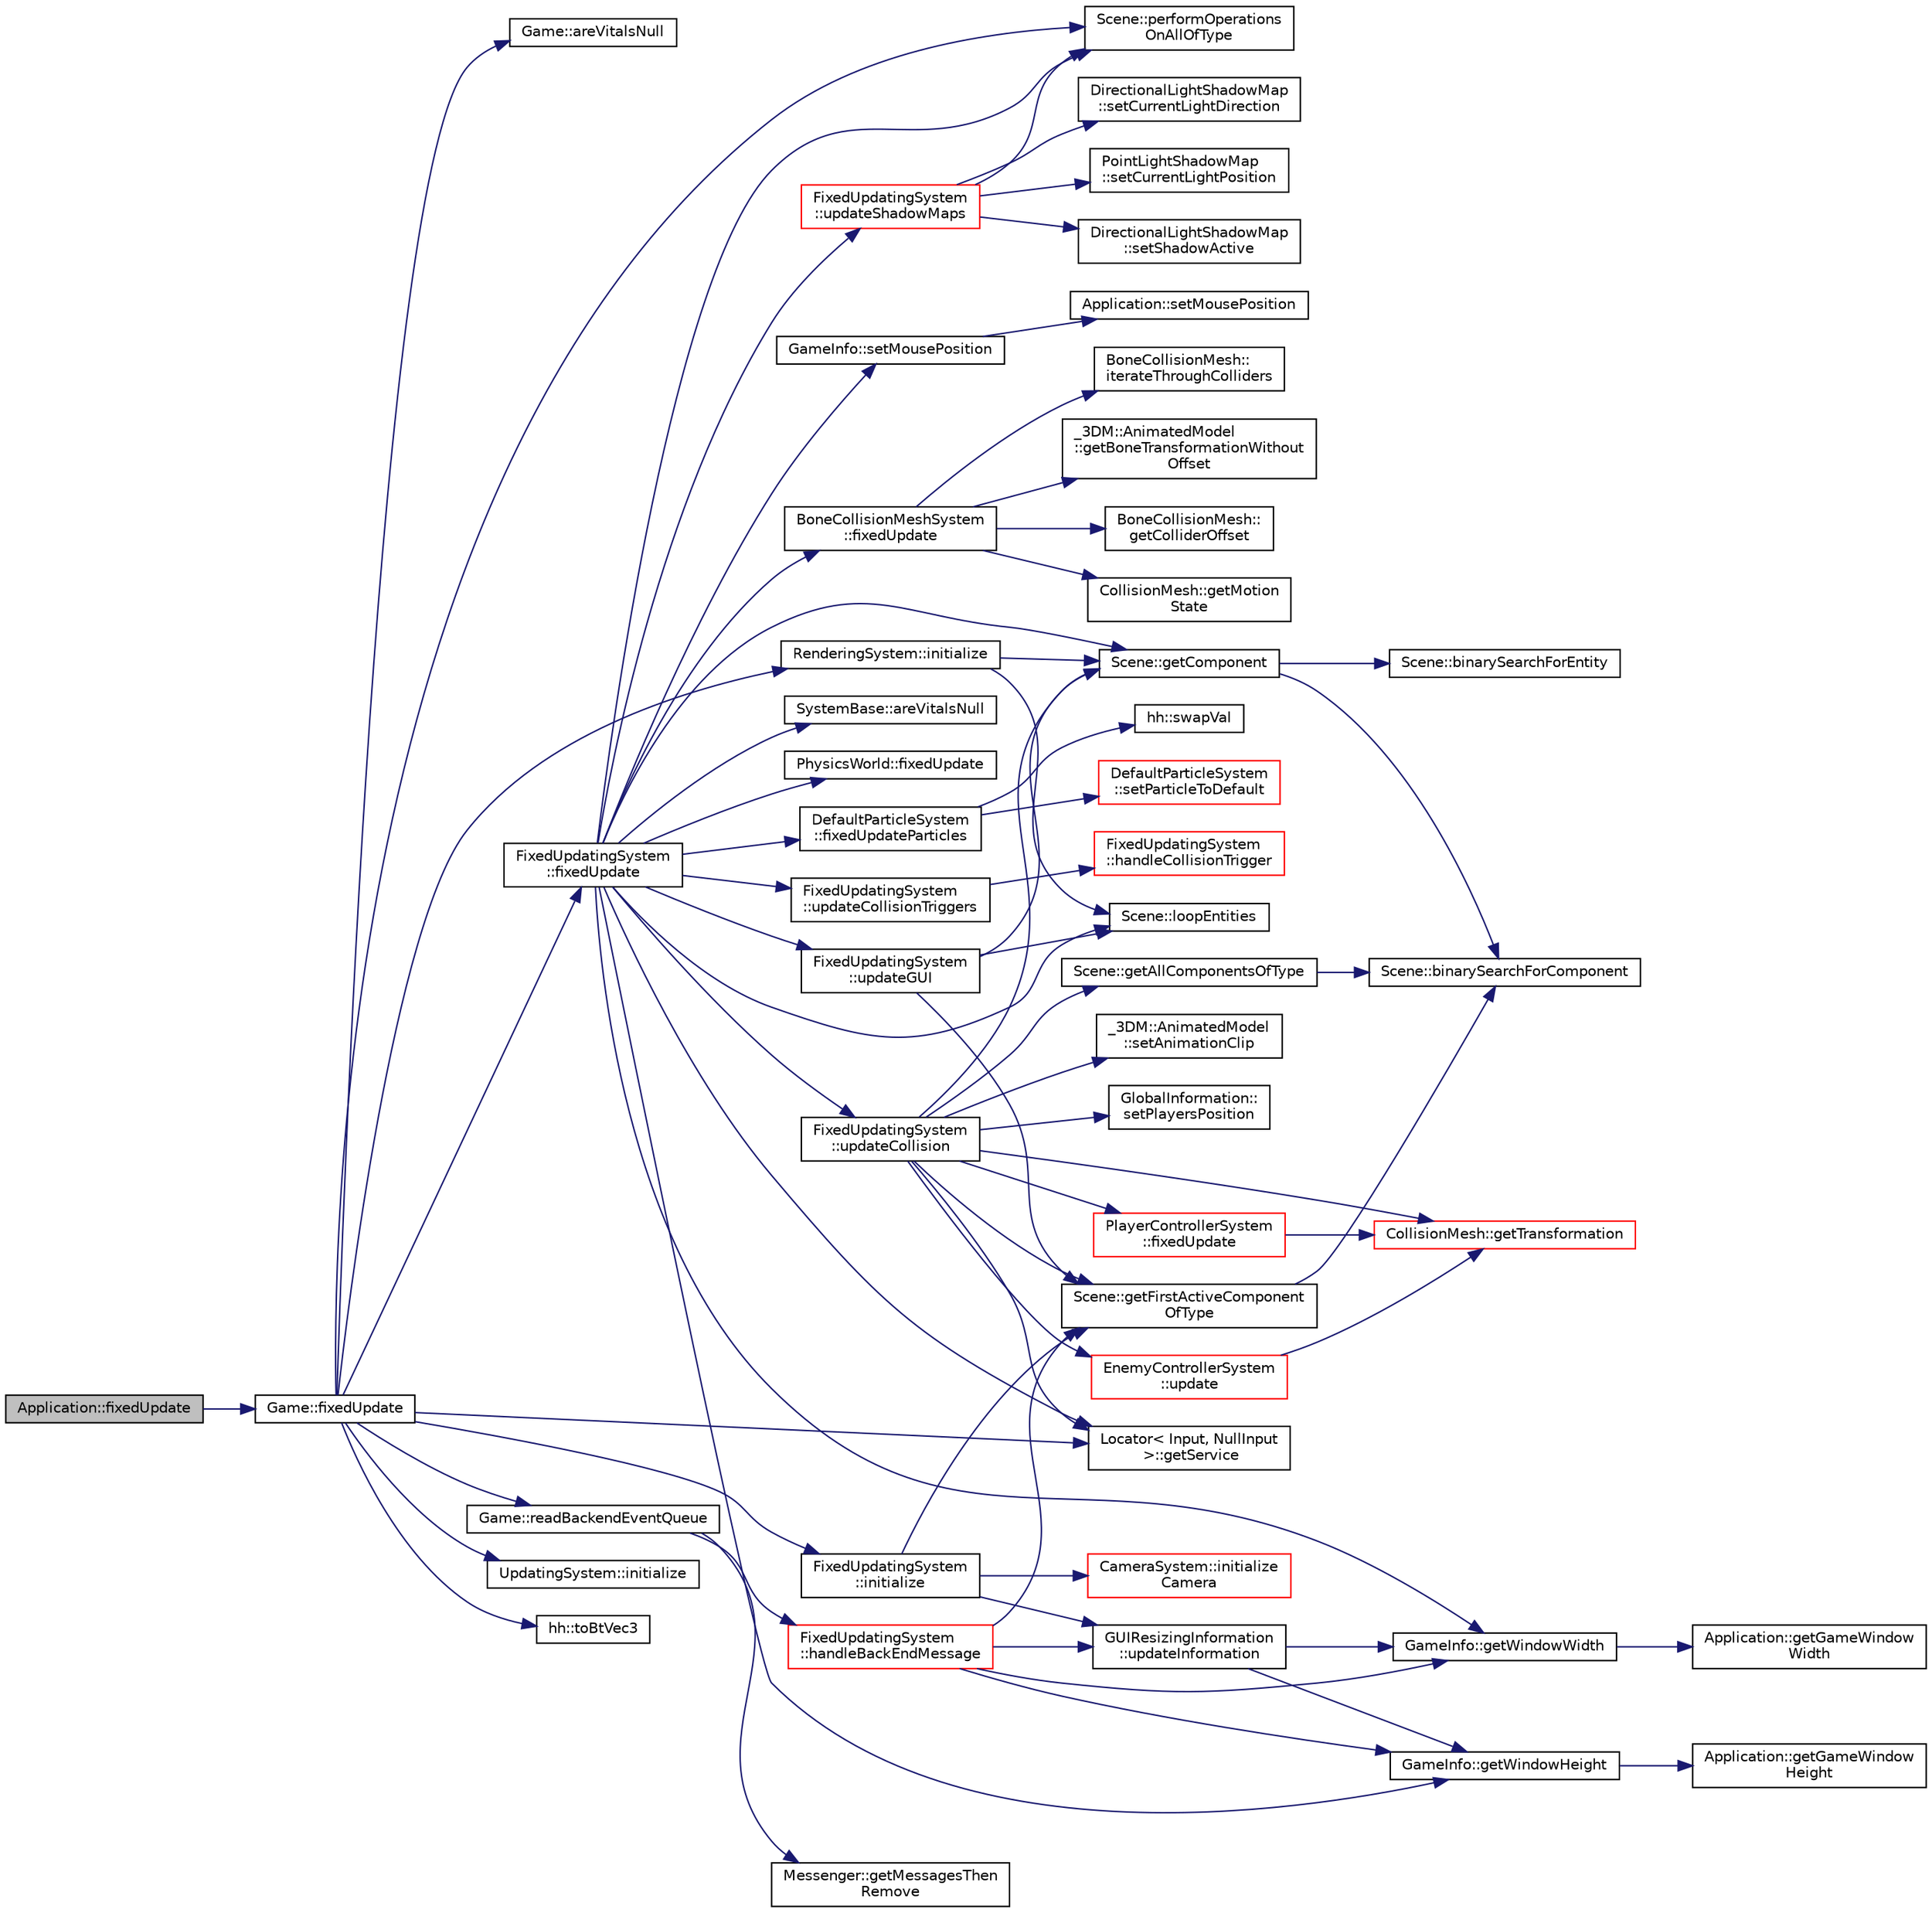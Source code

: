 digraph "Application::fixedUpdate"
{
 // INTERACTIVE_SVG=YES
 // LATEX_PDF_SIZE
  edge [fontname="Helvetica",fontsize="10",labelfontname="Helvetica",labelfontsize="10"];
  node [fontname="Helvetica",fontsize="10",shape=record];
  rankdir="LR";
  Node1 [label="Application::fixedUpdate",height=0.2,width=0.4,color="black", fillcolor="grey75", style="filled", fontcolor="black",tooltip=" "];
  Node1 -> Node2 [color="midnightblue",fontsize="10",style="solid",fontname="Helvetica"];
  Node2 [label="Game::fixedUpdate",height=0.2,width=0.4,color="black", fillcolor="white", style="filled",URL="$dd/d1f/class_game.html#a157e87f9dc147a5842ee6bdc06c95c17",tooltip=" "];
  Node2 -> Node3 [color="midnightblue",fontsize="10",style="solid",fontname="Helvetica"];
  Node3 [label="Game::areVitalsNull",height=0.2,width=0.4,color="black", fillcolor="white", style="filled",URL="$dd/d1f/class_game.html#aa4f9a0322b707a1bcdb18a2bb54210b6",tooltip="test"];
  Node2 -> Node4 [color="midnightblue",fontsize="10",style="solid",fontname="Helvetica"];
  Node4 [label="FixedUpdatingSystem\l::fixedUpdate",height=0.2,width=0.4,color="black", fillcolor="white", style="filled",URL="$d3/de8/class_fixed_updating_system.html#a3ed508813ba850baed19e86ef0429028",tooltip=" "];
  Node4 -> Node5 [color="midnightblue",fontsize="10",style="solid",fontname="Helvetica"];
  Node5 [label="SystemBase::areVitalsNull",height=0.2,width=0.4,color="black", fillcolor="white", style="filled",URL="$d2/d15/class_system_base.html#a5a3dcc196a770866b9e51e406c4d2eea",tooltip=" "];
  Node4 -> Node6 [color="midnightblue",fontsize="10",style="solid",fontname="Helvetica"];
  Node6 [label="BoneCollisionMeshSystem\l::fixedUpdate",height=0.2,width=0.4,color="black", fillcolor="white", style="filled",URL="$df/dd7/class_bone_collision_mesh_system.html#ae33b42b3badf9f280f147b1d1290b192",tooltip=" "];
  Node6 -> Node7 [color="midnightblue",fontsize="10",style="solid",fontname="Helvetica"];
  Node7 [label="_3DM::AnimatedModel\l::getBoneTransformationWithout\lOffset",height=0.2,width=0.4,color="black", fillcolor="white", style="filled",URL="$de/d92/class__3_d_m_1_1_animated_model.html#acd0123cec602ca301053cc815c8579ef",tooltip=" "];
  Node6 -> Node8 [color="midnightblue",fontsize="10",style="solid",fontname="Helvetica"];
  Node8 [label="BoneCollisionMesh::\lgetColliderOffset",height=0.2,width=0.4,color="black", fillcolor="white", style="filled",URL="$d6/d9c/class_bone_collision_mesh.html#a7e3d6ddfb59eb29322e8151e5cd3dce8",tooltip=" "];
  Node6 -> Node9 [color="midnightblue",fontsize="10",style="solid",fontname="Helvetica"];
  Node9 [label="CollisionMesh::getMotion\lState",height=0.2,width=0.4,color="black", fillcolor="white", style="filled",URL="$d4/daa/class_collision_mesh.html#a02928b344526cfd34cea642f92c020e3",tooltip=" "];
  Node6 -> Node10 [color="midnightblue",fontsize="10",style="solid",fontname="Helvetica"];
  Node10 [label="BoneCollisionMesh::\literateThroughColliders",height=0.2,width=0.4,color="black", fillcolor="white", style="filled",URL="$d6/d9c/class_bone_collision_mesh.html#ab02a5fde4d91ea0abe81cd5591bf7383",tooltip=" "];
  Node4 -> Node11 [color="midnightblue",fontsize="10",style="solid",fontname="Helvetica"];
  Node11 [label="PhysicsWorld::fixedUpdate",height=0.2,width=0.4,color="black", fillcolor="white", style="filled",URL="$d5/d44/class_physics_world.html#a99149be253258846792b56f389daf38f",tooltip=" "];
  Node4 -> Node12 [color="midnightblue",fontsize="10",style="solid",fontname="Helvetica"];
  Node12 [label="DefaultParticleSystem\l::fixedUpdateParticles",height=0.2,width=0.4,color="black", fillcolor="white", style="filled",URL="$df/d86/class_default_particle_system.html#abca98ebc32ceaa0a7239b8c662bd5838",tooltip=" "];
  Node12 -> Node13 [color="midnightblue",fontsize="10",style="solid",fontname="Helvetica"];
  Node13 [label="DefaultParticleSystem\l::setParticleToDefault",height=0.2,width=0.4,color="red", fillcolor="white", style="filled",URL="$df/d86/class_default_particle_system.html#a98735c289a8e3ca8f681b897a83f81bd",tooltip=" "];
  Node12 -> Node15 [color="midnightblue",fontsize="10",style="solid",fontname="Helvetica"];
  Node15 [label="hh::swapVal",height=0.2,width=0.4,color="black", fillcolor="white", style="filled",URL="$d7/dd1/namespacehh.html#a2e3a10a982e697caaecbe192184d35c1",tooltip=" "];
  Node4 -> Node16 [color="midnightblue",fontsize="10",style="solid",fontname="Helvetica"];
  Node16 [label="Scene::getComponent",height=0.2,width=0.4,color="black", fillcolor="white", style="filled",URL="$d6/db5/class_scene.html#a65d6f6cd75b250c657d5d4a267c4b245",tooltip=" "];
  Node16 -> Node17 [color="midnightblue",fontsize="10",style="solid",fontname="Helvetica"];
  Node17 [label="Scene::binarySearchForComponent",height=0.2,width=0.4,color="black", fillcolor="white", style="filled",URL="$d6/db5/class_scene.html#af06ab78544ec997fd8e480762b2cc40a",tooltip=" "];
  Node16 -> Node18 [color="midnightblue",fontsize="10",style="solid",fontname="Helvetica"];
  Node18 [label="Scene::binarySearchForEntity",height=0.2,width=0.4,color="black", fillcolor="white", style="filled",URL="$d6/db5/class_scene.html#a55c346bea3f04eb9d9f8476a68c2fa93",tooltip=" "];
  Node4 -> Node19 [color="midnightblue",fontsize="10",style="solid",fontname="Helvetica"];
  Node19 [label="Locator\< Input, NullInput\l \>::getService",height=0.2,width=0.4,color="black", fillcolor="white", style="filled",URL="$d2/d23/class_locator.html#a310ebd51e96b6341e25471b651afaf34",tooltip=" "];
  Node4 -> Node20 [color="midnightblue",fontsize="10",style="solid",fontname="Helvetica"];
  Node20 [label="GameInfo::getWindowHeight",height=0.2,width=0.4,color="black", fillcolor="white", style="filled",URL="$d4/d58/namespace_game_info.html#a344c7e16ac06ee1f8458a249aac36e8e",tooltip=" "];
  Node20 -> Node21 [color="midnightblue",fontsize="10",style="solid",fontname="Helvetica"];
  Node21 [label="Application::getGameWindow\lHeight",height=0.2,width=0.4,color="black", fillcolor="white", style="filled",URL="$de/d6b/class_application.html#a0398d40c89d52bb8d6ac6ac466c5d30c",tooltip=" "];
  Node4 -> Node22 [color="midnightblue",fontsize="10",style="solid",fontname="Helvetica"];
  Node22 [label="GameInfo::getWindowWidth",height=0.2,width=0.4,color="black", fillcolor="white", style="filled",URL="$d4/d58/namespace_game_info.html#a7cf2306eb3025a60a9e2da52eefba71e",tooltip=" "];
  Node22 -> Node23 [color="midnightblue",fontsize="10",style="solid",fontname="Helvetica"];
  Node23 [label="Application::getGameWindow\lWidth",height=0.2,width=0.4,color="black", fillcolor="white", style="filled",URL="$de/d6b/class_application.html#aad8864ec1fa58ee23db7b111876d09a5",tooltip=" "];
  Node4 -> Node24 [color="midnightblue",fontsize="10",style="solid",fontname="Helvetica"];
  Node24 [label="Scene::loopEntities",height=0.2,width=0.4,color="black", fillcolor="white", style="filled",URL="$d6/db5/class_scene.html#ae66f70e1154ee986fff5689490f6b3a2",tooltip=" "];
  Node4 -> Node25 [color="midnightblue",fontsize="10",style="solid",fontname="Helvetica"];
  Node25 [label="Scene::performOperations\lOnAllOfType",height=0.2,width=0.4,color="black", fillcolor="white", style="filled",URL="$d6/db5/class_scene.html#a64a315709f007c74792e98eef66c69df",tooltip=" "];
  Node4 -> Node26 [color="midnightblue",fontsize="10",style="solid",fontname="Helvetica"];
  Node26 [label="GameInfo::setMousePosition",height=0.2,width=0.4,color="black", fillcolor="white", style="filled",URL="$d4/d58/namespace_game_info.html#aea6e21f4828393a3ae9aca0eee51c5ba",tooltip=" "];
  Node26 -> Node27 [color="midnightblue",fontsize="10",style="solid",fontname="Helvetica"];
  Node27 [label="Application::setMousePosition",height=0.2,width=0.4,color="black", fillcolor="white", style="filled",URL="$de/d6b/class_application.html#a01dc1b9c36720b31e0419c829e8000c0",tooltip=" "];
  Node4 -> Node28 [color="midnightblue",fontsize="10",style="solid",fontname="Helvetica"];
  Node28 [label="FixedUpdatingSystem\l::updateCollision",height=0.2,width=0.4,color="black", fillcolor="white", style="filled",URL="$d3/de8/class_fixed_updating_system.html#a7086592e0a53a3a3f8c7533f042a4266",tooltip=" "];
  Node28 -> Node29 [color="midnightblue",fontsize="10",style="solid",fontname="Helvetica"];
  Node29 [label="PlayerControllerSystem\l::fixedUpdate",height=0.2,width=0.4,color="red", fillcolor="white", style="filled",URL="$d5/d50/class_player_controller_system.html#a9d234f18033f0a3fca95bbcd49c28deb",tooltip=" "];
  Node29 -> Node68 [color="midnightblue",fontsize="10",style="solid",fontname="Helvetica"];
  Node68 [label="CollisionMesh::getTransformation",height=0.2,width=0.4,color="red", fillcolor="white", style="filled",URL="$d4/daa/class_collision_mesh.html#a532f01d5ef667f723b8e7e9e9ca4e177",tooltip=" "];
  Node28 -> Node72 [color="midnightblue",fontsize="10",style="solid",fontname="Helvetica"];
  Node72 [label="Scene::getAllComponentsOfType",height=0.2,width=0.4,color="black", fillcolor="white", style="filled",URL="$d6/db5/class_scene.html#ab267a4bad0eebc4fdc2ed4a57a2d16e2",tooltip=" "];
  Node72 -> Node17 [color="midnightblue",fontsize="10",style="solid",fontname="Helvetica"];
  Node28 -> Node16 [color="midnightblue",fontsize="10",style="solid",fontname="Helvetica"];
  Node28 -> Node73 [color="midnightblue",fontsize="10",style="solid",fontname="Helvetica"];
  Node73 [label="Scene::getFirstActiveComponent\lOfType",height=0.2,width=0.4,color="black", fillcolor="white", style="filled",URL="$d6/db5/class_scene.html#ae05acfccb36d74a21bd4988a2b562ceb",tooltip=" "];
  Node73 -> Node17 [color="midnightblue",fontsize="10",style="solid",fontname="Helvetica"];
  Node28 -> Node19 [color="midnightblue",fontsize="10",style="solid",fontname="Helvetica"];
  Node28 -> Node68 [color="midnightblue",fontsize="10",style="solid",fontname="Helvetica"];
  Node28 -> Node74 [color="midnightblue",fontsize="10",style="solid",fontname="Helvetica"];
  Node74 [label="_3DM::AnimatedModel\l::setAnimationClip",height=0.2,width=0.4,color="black", fillcolor="white", style="filled",URL="$de/d92/class__3_d_m_1_1_animated_model.html#a88c60bbcd98b07e474df4b1c5ceae50a",tooltip=" "];
  Node28 -> Node75 [color="midnightblue",fontsize="10",style="solid",fontname="Helvetica"];
  Node75 [label="GlobalInformation::\lsetPlayersPosition",height=0.2,width=0.4,color="black", fillcolor="white", style="filled",URL="$df/de8/class_global_information.html#af36be0f5215095e564dc5cbb3e9034fa",tooltip=" "];
  Node28 -> Node76 [color="midnightblue",fontsize="10",style="solid",fontname="Helvetica"];
  Node76 [label="EnemyControllerSystem\l::update",height=0.2,width=0.4,color="red", fillcolor="white", style="filled",URL="$da/d3f/class_enemy_controller_system.html#a026087734b2ff96302e29522d87111f3",tooltip=" "];
  Node76 -> Node68 [color="midnightblue",fontsize="10",style="solid",fontname="Helvetica"];
  Node4 -> Node87 [color="midnightblue",fontsize="10",style="solid",fontname="Helvetica"];
  Node87 [label="FixedUpdatingSystem\l::updateCollisionTriggers",height=0.2,width=0.4,color="black", fillcolor="white", style="filled",URL="$d3/de8/class_fixed_updating_system.html#a097a3f7a12a5e2e8de83bbb3e8d4e725",tooltip=" "];
  Node87 -> Node88 [color="midnightblue",fontsize="10",style="solid",fontname="Helvetica"];
  Node88 [label="FixedUpdatingSystem\l::handleCollisionTrigger",height=0.2,width=0.4,color="red", fillcolor="white", style="filled",URL="$d3/de8/class_fixed_updating_system.html#a6f6bb1695e03ef174e661643c3a0de27",tooltip=" "];
  Node4 -> Node92 [color="midnightblue",fontsize="10",style="solid",fontname="Helvetica"];
  Node92 [label="FixedUpdatingSystem\l::updateGUI",height=0.2,width=0.4,color="black", fillcolor="white", style="filled",URL="$d3/de8/class_fixed_updating_system.html#a137e7d0c5f7e54609c674fbc0557f338",tooltip=" "];
  Node92 -> Node16 [color="midnightblue",fontsize="10",style="solid",fontname="Helvetica"];
  Node92 -> Node73 [color="midnightblue",fontsize="10",style="solid",fontname="Helvetica"];
  Node92 -> Node24 [color="midnightblue",fontsize="10",style="solid",fontname="Helvetica"];
  Node4 -> Node93 [color="midnightblue",fontsize="10",style="solid",fontname="Helvetica"];
  Node93 [label="FixedUpdatingSystem\l::updateShadowMaps",height=0.2,width=0.4,color="red", fillcolor="white", style="filled",URL="$d3/de8/class_fixed_updating_system.html#a62f406cd3cb3d441e605ed1a5e888ec6",tooltip=" "];
  Node93 -> Node25 [color="midnightblue",fontsize="10",style="solid",fontname="Helvetica"];
  Node93 -> Node94 [color="midnightblue",fontsize="10",style="solid",fontname="Helvetica"];
  Node94 [label="DirectionalLightShadowMap\l::setCurrentLightDirection",height=0.2,width=0.4,color="black", fillcolor="white", style="filled",URL="$dc/d22/class_directional_light_shadow_map.html#abc10f5a7c53fb9dae97d638da6689af9",tooltip=" "];
  Node93 -> Node95 [color="midnightblue",fontsize="10",style="solid",fontname="Helvetica"];
  Node95 [label="PointLightShadowMap\l::setCurrentLightPosition",height=0.2,width=0.4,color="black", fillcolor="white", style="filled",URL="$d1/d18/class_point_light_shadow_map.html#aeefecae901589fd16a0f44a0535e9c8a",tooltip=" "];
  Node93 -> Node96 [color="midnightblue",fontsize="10",style="solid",fontname="Helvetica"];
  Node96 [label="DirectionalLightShadowMap\l::setShadowActive",height=0.2,width=0.4,color="black", fillcolor="white", style="filled",URL="$dc/d22/class_directional_light_shadow_map.html#afe5fd656210e5badb02dab921a4ccd2a",tooltip=" "];
  Node2 -> Node19 [color="midnightblue",fontsize="10",style="solid",fontname="Helvetica"];
  Node2 -> Node106 [color="midnightblue",fontsize="10",style="solid",fontname="Helvetica"];
  Node106 [label="UpdatingSystem::initialize",height=0.2,width=0.4,color="black", fillcolor="white", style="filled",URL="$d2/d54/class_updating_system.html#a14c4deca71f4157c0e95489303185c32",tooltip=" "];
  Node2 -> Node107 [color="midnightblue",fontsize="10",style="solid",fontname="Helvetica"];
  Node107 [label="FixedUpdatingSystem\l::initialize",height=0.2,width=0.4,color="black", fillcolor="white", style="filled",URL="$d3/de8/class_fixed_updating_system.html#ae6dd11a60942e140a62f8358bb69d4ba",tooltip=" "];
  Node107 -> Node73 [color="midnightblue",fontsize="10",style="solid",fontname="Helvetica"];
  Node107 -> Node108 [color="midnightblue",fontsize="10",style="solid",fontname="Helvetica"];
  Node108 [label="CameraSystem::initialize\lCamera",height=0.2,width=0.4,color="red", fillcolor="white", style="filled",URL="$d4/df8/class_camera_system.html#a4a7557f88f628a55314d3529519a28aa",tooltip=" "];
  Node107 -> Node110 [color="midnightblue",fontsize="10",style="solid",fontname="Helvetica"];
  Node110 [label="GUIResizingInformation\l::updateInformation",height=0.2,width=0.4,color="black", fillcolor="white", style="filled",URL="$d7/d06/class_g_u_i_resizing_information.html#ae82679de84809831c862391c4bafffa1",tooltip=" "];
  Node110 -> Node20 [color="midnightblue",fontsize="10",style="solid",fontname="Helvetica"];
  Node110 -> Node22 [color="midnightblue",fontsize="10",style="solid",fontname="Helvetica"];
  Node2 -> Node111 [color="midnightblue",fontsize="10",style="solid",fontname="Helvetica"];
  Node111 [label="RenderingSystem::initialize",height=0.2,width=0.4,color="black", fillcolor="white", style="filled",URL="$d8/d31/class_rendering_system.html#a04ef0a772570ed732cbccf8b4f153455",tooltip=" "];
  Node111 -> Node16 [color="midnightblue",fontsize="10",style="solid",fontname="Helvetica"];
  Node111 -> Node24 [color="midnightblue",fontsize="10",style="solid",fontname="Helvetica"];
  Node2 -> Node25 [color="midnightblue",fontsize="10",style="solid",fontname="Helvetica"];
  Node2 -> Node112 [color="midnightblue",fontsize="10",style="solid",fontname="Helvetica"];
  Node112 [label="Game::readBackendEventQueue",height=0.2,width=0.4,color="black", fillcolor="white", style="filled",URL="$dd/d1f/class_game.html#a5eb682ebf3aa9ac5b2d6d63ade9ddcc0",tooltip=" "];
  Node112 -> Node113 [color="midnightblue",fontsize="10",style="solid",fontname="Helvetica"];
  Node113 [label="Messenger::getMessagesThen\lRemove",height=0.2,width=0.4,color="black", fillcolor="white", style="filled",URL="$d6/dc9/class_messenger.html#adc1f68f26170b8a13b5b917434f12310",tooltip=" "];
  Node112 -> Node114 [color="midnightblue",fontsize="10",style="solid",fontname="Helvetica"];
  Node114 [label="FixedUpdatingSystem\l::handleBackEndMessage",height=0.2,width=0.4,color="red", fillcolor="white", style="filled",URL="$d3/de8/class_fixed_updating_system.html#a8f07c76b37a898f91221740f42c72598",tooltip=" "];
  Node114 -> Node73 [color="midnightblue",fontsize="10",style="solid",fontname="Helvetica"];
  Node114 -> Node20 [color="midnightblue",fontsize="10",style="solid",fontname="Helvetica"];
  Node114 -> Node22 [color="midnightblue",fontsize="10",style="solid",fontname="Helvetica"];
  Node114 -> Node110 [color="midnightblue",fontsize="10",style="solid",fontname="Helvetica"];
  Node2 -> Node34 [color="midnightblue",fontsize="10",style="solid",fontname="Helvetica"];
  Node34 [label="hh::toBtVec3",height=0.2,width=0.4,color="black", fillcolor="white", style="filled",URL="$d7/dd1/namespacehh.html#aa0102ec32d9d665ebdda89fa4c03c5b6",tooltip=" "];
}
